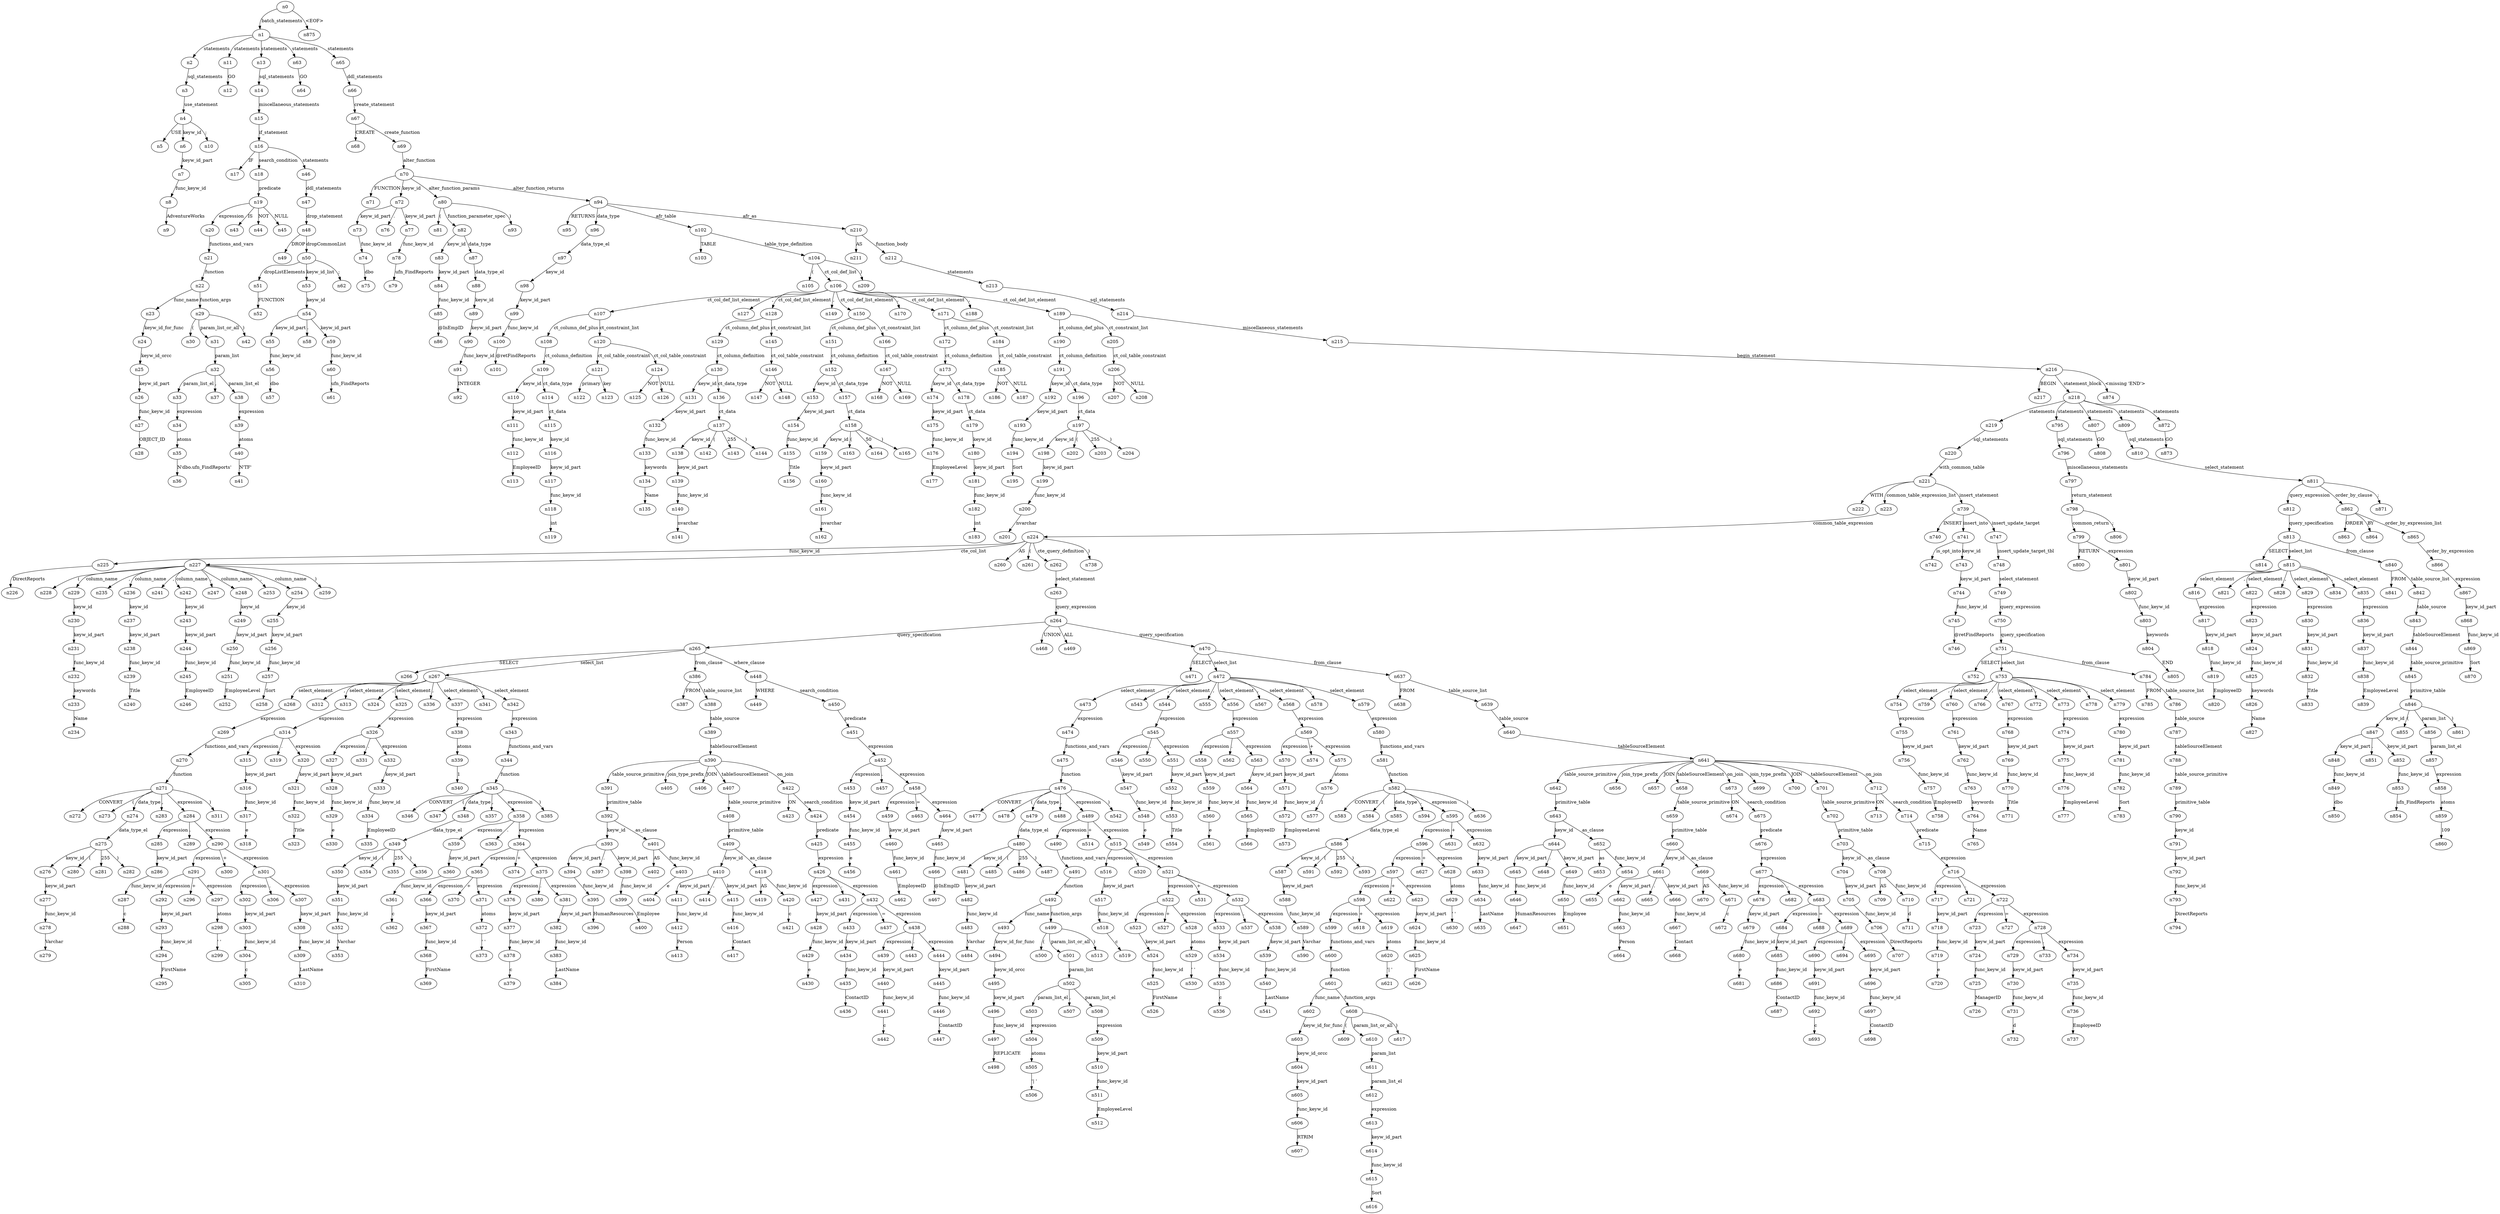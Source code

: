 digraph ParseTree {
  n0 -> n1 [label="batch_statements"];
  n1 -> n2 [label="statements"];
  n2 -> n3 [label="sql_statements"];
  n3 -> n4 [label="use_statement"];
  n4 -> n5 [label="USE"];
  n4 -> n6 [label="keyw_id"];
  n6 -> n7 [label="keyw_id_part"];
  n7 -> n8 [label="func_keyw_id"];
  n8 -> n9 [label="AdventureWorks"];
  n4 -> n10 [label=";"];
  n1 -> n11 [label="statements"];
  n11 -> n12 [label="GO"];
  n1 -> n13 [label="statements"];
  n13 -> n14 [label="sql_statements"];
  n14 -> n15 [label="miscellaneous_statements"];
  n15 -> n16 [label="if_statement"];
  n16 -> n17 [label="IF"];
  n16 -> n18 [label="search_condition"];
  n18 -> n19 [label="predicate"];
  n19 -> n20 [label="expression"];
  n20 -> n21 [label="functions_and_vars"];
  n21 -> n22 [label="function"];
  n22 -> n23 [label="func_name"];
  n23 -> n24 [label="keyw_id_for_func"];
  n24 -> n25 [label="keyw_id_orcc"];
  n25 -> n26 [label="keyw_id_part"];
  n26 -> n27 [label="func_keyw_id"];
  n27 -> n28 [label="OBJECT_ID"];
  n22 -> n29 [label="function_args"];
  n29 -> n30 [label="("];
  n29 -> n31 [label="param_list_or_all"];
  n31 -> n32 [label="param_list"];
  n32 -> n33 [label="param_list_el"];
  n33 -> n34 [label="expression"];
  n34 -> n35 [label="atoms"];
  n35 -> n36 [label="N'dbo.ufn_FindReports'"];
  n32 -> n37 [label=","];
  n32 -> n38 [label="param_list_el"];
  n38 -> n39 [label="expression"];
  n39 -> n40 [label="atoms"];
  n40 -> n41 [label="N'TF'"];
  n29 -> n42 [label=")"];
  n19 -> n43 [label="IS"];
  n19 -> n44 [label="NOT"];
  n19 -> n45 [label="NULL"];
  n16 -> n46 [label="statements"];
  n46 -> n47 [label="ddl_statements"];
  n47 -> n48 [label="drop_statement"];
  n48 -> n49 [label="DROP"];
  n48 -> n50 [label="dropCommonList"];
  n50 -> n51 [label="dropListElements"];
  n51 -> n52 [label="FUNCTION"];
  n50 -> n53 [label="keyw_id_list"];
  n53 -> n54 [label="keyw_id"];
  n54 -> n55 [label="keyw_id_part"];
  n55 -> n56 [label="func_keyw_id"];
  n56 -> n57 [label="dbo"];
  n54 -> n58 [label="."];
  n54 -> n59 [label="keyw_id_part"];
  n59 -> n60 [label="func_keyw_id"];
  n60 -> n61 [label="ufn_FindReports"];
  n50 -> n62 [label=";"];
  n1 -> n63 [label="statements"];
  n63 -> n64 [label="GO"];
  n1 -> n65 [label="statements"];
  n65 -> n66 [label="ddl_statements"];
  n66 -> n67 [label="create_statement"];
  n67 -> n68 [label="CREATE"];
  n67 -> n69 [label="create_function"];
  n69 -> n70 [label="alter_function"];
  n70 -> n71 [label="FUNCTION"];
  n70 -> n72 [label="keyw_id"];
  n72 -> n73 [label="keyw_id_part"];
  n73 -> n74 [label="func_keyw_id"];
  n74 -> n75 [label="dbo"];
  n72 -> n76 [label="."];
  n72 -> n77 [label="keyw_id_part"];
  n77 -> n78 [label="func_keyw_id"];
  n78 -> n79 [label="ufn_FindReports"];
  n70 -> n80 [label="alter_function_params"];
  n80 -> n81 [label="("];
  n80 -> n82 [label="function_parameter_spec"];
  n82 -> n83 [label="keyw_id"];
  n83 -> n84 [label="keyw_id_part"];
  n84 -> n85 [label="func_keyw_id"];
  n85 -> n86 [label="@InEmpID"];
  n82 -> n87 [label="data_type"];
  n87 -> n88 [label="data_type_el"];
  n88 -> n89 [label="keyw_id"];
  n89 -> n90 [label="keyw_id_part"];
  n90 -> n91 [label="func_keyw_id"];
  n91 -> n92 [label="INTEGER"];
  n80 -> n93 [label=")"];
  n70 -> n94 [label="alter_function_returns"];
  n94 -> n95 [label="RETURNS"];
  n94 -> n96 [label="data_type"];
  n96 -> n97 [label="data_type_el"];
  n97 -> n98 [label="keyw_id"];
  n98 -> n99 [label="keyw_id_part"];
  n99 -> n100 [label="func_keyw_id"];
  n100 -> n101 [label="@retFindReports"];
  n94 -> n102 [label="afr_table"];
  n102 -> n103 [label="TABLE"];
  n102 -> n104 [label="table_type_definition"];
  n104 -> n105 [label="("];
  n104 -> n106 [label="ct_col_def_list"];
  n106 -> n107 [label="ct_col_def_list_element"];
  n107 -> n108 [label="ct_column_def_plus"];
  n108 -> n109 [label="ct_column_definition"];
  n109 -> n110 [label="keyw_id"];
  n110 -> n111 [label="keyw_id_part"];
  n111 -> n112 [label="func_keyw_id"];
  n112 -> n113 [label="EmployeeID"];
  n109 -> n114 [label="ct_data_type"];
  n114 -> n115 [label="ct_data"];
  n115 -> n116 [label="keyw_id"];
  n116 -> n117 [label="keyw_id_part"];
  n117 -> n118 [label="func_keyw_id"];
  n118 -> n119 [label="int"];
  n107 -> n120 [label="ct_constraint_list"];
  n120 -> n121 [label="ct_col_table_constraint"];
  n121 -> n122 [label="primary"];
  n121 -> n123 [label="key"];
  n120 -> n124 [label="ct_col_table_constraint"];
  n124 -> n125 [label="NOT"];
  n124 -> n126 [label="NULL"];
  n106 -> n127 [label=","];
  n106 -> n128 [label="ct_col_def_list_element"];
  n128 -> n129 [label="ct_column_def_plus"];
  n129 -> n130 [label="ct_column_definition"];
  n130 -> n131 [label="keyw_id"];
  n131 -> n132 [label="keyw_id_part"];
  n132 -> n133 [label="func_keyw_id"];
  n133 -> n134 [label="keywords"];
  n134 -> n135 [label="Name"];
  n130 -> n136 [label="ct_data_type"];
  n136 -> n137 [label="ct_data"];
  n137 -> n138 [label="keyw_id"];
  n138 -> n139 [label="keyw_id_part"];
  n139 -> n140 [label="func_keyw_id"];
  n140 -> n141 [label="nvarchar"];
  n137 -> n142 [label="("];
  n137 -> n143 [label="255"];
  n137 -> n144 [label=")"];
  n128 -> n145 [label="ct_constraint_list"];
  n145 -> n146 [label="ct_col_table_constraint"];
  n146 -> n147 [label="NOT"];
  n146 -> n148 [label="NULL"];
  n106 -> n149 [label=","];
  n106 -> n150 [label="ct_col_def_list_element"];
  n150 -> n151 [label="ct_column_def_plus"];
  n151 -> n152 [label="ct_column_definition"];
  n152 -> n153 [label="keyw_id"];
  n153 -> n154 [label="keyw_id_part"];
  n154 -> n155 [label="func_keyw_id"];
  n155 -> n156 [label="Title"];
  n152 -> n157 [label="ct_data_type"];
  n157 -> n158 [label="ct_data"];
  n158 -> n159 [label="keyw_id"];
  n159 -> n160 [label="keyw_id_part"];
  n160 -> n161 [label="func_keyw_id"];
  n161 -> n162 [label="nvarchar"];
  n158 -> n163 [label="("];
  n158 -> n164 [label="50"];
  n158 -> n165 [label=")"];
  n150 -> n166 [label="ct_constraint_list"];
  n166 -> n167 [label="ct_col_table_constraint"];
  n167 -> n168 [label="NOT"];
  n167 -> n169 [label="NULL"];
  n106 -> n170 [label=","];
  n106 -> n171 [label="ct_col_def_list_element"];
  n171 -> n172 [label="ct_column_def_plus"];
  n172 -> n173 [label="ct_column_definition"];
  n173 -> n174 [label="keyw_id"];
  n174 -> n175 [label="keyw_id_part"];
  n175 -> n176 [label="func_keyw_id"];
  n176 -> n177 [label="EmployeeLevel"];
  n173 -> n178 [label="ct_data_type"];
  n178 -> n179 [label="ct_data"];
  n179 -> n180 [label="keyw_id"];
  n180 -> n181 [label="keyw_id_part"];
  n181 -> n182 [label="func_keyw_id"];
  n182 -> n183 [label="int"];
  n171 -> n184 [label="ct_constraint_list"];
  n184 -> n185 [label="ct_col_table_constraint"];
  n185 -> n186 [label="NOT"];
  n185 -> n187 [label="NULL"];
  n106 -> n188 [label=","];
  n106 -> n189 [label="ct_col_def_list_element"];
  n189 -> n190 [label="ct_column_def_plus"];
  n190 -> n191 [label="ct_column_definition"];
  n191 -> n192 [label="keyw_id"];
  n192 -> n193 [label="keyw_id_part"];
  n193 -> n194 [label="func_keyw_id"];
  n194 -> n195 [label="Sort"];
  n191 -> n196 [label="ct_data_type"];
  n196 -> n197 [label="ct_data"];
  n197 -> n198 [label="keyw_id"];
  n198 -> n199 [label="keyw_id_part"];
  n199 -> n200 [label="func_keyw_id"];
  n200 -> n201 [label="nvarchar"];
  n197 -> n202 [label="("];
  n197 -> n203 [label="255"];
  n197 -> n204 [label=")"];
  n189 -> n205 [label="ct_constraint_list"];
  n205 -> n206 [label="ct_col_table_constraint"];
  n206 -> n207 [label="NOT"];
  n206 -> n208 [label="NULL"];
  n104 -> n209 [label=")"];
  n94 -> n210 [label="afr_as"];
  n210 -> n211 [label="AS"];
  n210 -> n212 [label="function_body"];
  n212 -> n213 [label="statements"];
  n213 -> n214 [label="sql_statements"];
  n214 -> n215 [label="miscellaneous_statements"];
  n215 -> n216 [label="begin_statement"];
  n216 -> n217 [label="BEGIN"];
  n216 -> n218 [label="statement_block"];
  n218 -> n219 [label="statements"];
  n219 -> n220 [label="sql_statements"];
  n220 -> n221 [label="with_common_table"];
  n221 -> n222 [label="WITH"];
  n221 -> n223 [label="common_table_expression_list"];
  n223 -> n224 [label="common_table_expression"];
  n224 -> n225 [label="func_keyw_id"];
  n225 -> n226 [label="DirectReports"];
  n224 -> n227 [label="cte_col_list"];
  n227 -> n228 [label="("];
  n227 -> n229 [label="column_name"];
  n229 -> n230 [label="keyw_id"];
  n230 -> n231 [label="keyw_id_part"];
  n231 -> n232 [label="func_keyw_id"];
  n232 -> n233 [label="keywords"];
  n233 -> n234 [label="Name"];
  n227 -> n235 [label=","];
  n227 -> n236 [label="column_name"];
  n236 -> n237 [label="keyw_id"];
  n237 -> n238 [label="keyw_id_part"];
  n238 -> n239 [label="func_keyw_id"];
  n239 -> n240 [label="Title"];
  n227 -> n241 [label=","];
  n227 -> n242 [label="column_name"];
  n242 -> n243 [label="keyw_id"];
  n243 -> n244 [label="keyw_id_part"];
  n244 -> n245 [label="func_keyw_id"];
  n245 -> n246 [label="EmployeeID"];
  n227 -> n247 [label=","];
  n227 -> n248 [label="column_name"];
  n248 -> n249 [label="keyw_id"];
  n249 -> n250 [label="keyw_id_part"];
  n250 -> n251 [label="func_keyw_id"];
  n251 -> n252 [label="EmployeeLevel"];
  n227 -> n253 [label=","];
  n227 -> n254 [label="column_name"];
  n254 -> n255 [label="keyw_id"];
  n255 -> n256 [label="keyw_id_part"];
  n256 -> n257 [label="func_keyw_id"];
  n257 -> n258 [label="Sort"];
  n227 -> n259 [label=")"];
  n224 -> n260 [label="AS"];
  n224 -> n261 [label="("];
  n224 -> n262 [label="cte_query_definition"];
  n262 -> n263 [label="select_statement"];
  n263 -> n264 [label="query_expression"];
  n264 -> n265 [label="query_specification"];
  n265 -> n266 [label="SELECT"];
  n265 -> n267 [label="select_list"];
  n267 -> n268 [label="select_element"];
  n268 -> n269 [label="expression"];
  n269 -> n270 [label="functions_and_vars"];
  n270 -> n271 [label="function"];
  n271 -> n272 [label="CONVERT"];
  n271 -> n273 [label="("];
  n271 -> n274 [label="data_type"];
  n274 -> n275 [label="data_type_el"];
  n275 -> n276 [label="keyw_id"];
  n276 -> n277 [label="keyw_id_part"];
  n277 -> n278 [label="func_keyw_id"];
  n278 -> n279 [label="Varchar"];
  n275 -> n280 [label="("];
  n275 -> n281 [label="255"];
  n275 -> n282 [label=")"];
  n271 -> n283 [label=","];
  n271 -> n284 [label="expression"];
  n284 -> n285 [label="expression"];
  n285 -> n286 [label="keyw_id_part"];
  n286 -> n287 [label="func_keyw_id"];
  n287 -> n288 [label="c"];
  n284 -> n289 [label="."];
  n284 -> n290 [label="expression"];
  n290 -> n291 [label="expression"];
  n291 -> n292 [label="expression"];
  n292 -> n293 [label="keyw_id_part"];
  n293 -> n294 [label="func_keyw_id"];
  n294 -> n295 [label="FirstName"];
  n291 -> n296 [label="+"];
  n291 -> n297 [label="expression"];
  n297 -> n298 [label="atoms"];
  n298 -> n299 [label="' '"];
  n290 -> n300 [label="+"];
  n290 -> n301 [label="expression"];
  n301 -> n302 [label="expression"];
  n302 -> n303 [label="keyw_id_part"];
  n303 -> n304 [label="func_keyw_id"];
  n304 -> n305 [label="c"];
  n301 -> n306 [label="."];
  n301 -> n307 [label="expression"];
  n307 -> n308 [label="keyw_id_part"];
  n308 -> n309 [label="func_keyw_id"];
  n309 -> n310 [label="LastName"];
  n271 -> n311 [label=")"];
  n267 -> n312 [label=","];
  n267 -> n313 [label="select_element"];
  n313 -> n314 [label="expression"];
  n314 -> n315 [label="expression"];
  n315 -> n316 [label="keyw_id_part"];
  n316 -> n317 [label="func_keyw_id"];
  n317 -> n318 [label="e"];
  n314 -> n319 [label="."];
  n314 -> n320 [label="expression"];
  n320 -> n321 [label="keyw_id_part"];
  n321 -> n322 [label="func_keyw_id"];
  n322 -> n323 [label="Title"];
  n267 -> n324 [label=","];
  n267 -> n325 [label="select_element"];
  n325 -> n326 [label="expression"];
  n326 -> n327 [label="expression"];
  n327 -> n328 [label="keyw_id_part"];
  n328 -> n329 [label="func_keyw_id"];
  n329 -> n330 [label="e"];
  n326 -> n331 [label="."];
  n326 -> n332 [label="expression"];
  n332 -> n333 [label="keyw_id_part"];
  n333 -> n334 [label="func_keyw_id"];
  n334 -> n335 [label="EmployeeID"];
  n267 -> n336 [label=","];
  n267 -> n337 [label="select_element"];
  n337 -> n338 [label="expression"];
  n338 -> n339 [label="atoms"];
  n339 -> n340 [label="1"];
  n267 -> n341 [label=","];
  n267 -> n342 [label="select_element"];
  n342 -> n343 [label="expression"];
  n343 -> n344 [label="functions_and_vars"];
  n344 -> n345 [label="function"];
  n345 -> n346 [label="CONVERT"];
  n345 -> n347 [label="("];
  n345 -> n348 [label="data_type"];
  n348 -> n349 [label="data_type_el"];
  n349 -> n350 [label="keyw_id"];
  n350 -> n351 [label="keyw_id_part"];
  n351 -> n352 [label="func_keyw_id"];
  n352 -> n353 [label="Varchar"];
  n349 -> n354 [label="("];
  n349 -> n355 [label="255"];
  n349 -> n356 [label=")"];
  n345 -> n357 [label=","];
  n345 -> n358 [label="expression"];
  n358 -> n359 [label="expression"];
  n359 -> n360 [label="keyw_id_part"];
  n360 -> n361 [label="func_keyw_id"];
  n361 -> n362 [label="c"];
  n358 -> n363 [label="."];
  n358 -> n364 [label="expression"];
  n364 -> n365 [label="expression"];
  n365 -> n366 [label="expression"];
  n366 -> n367 [label="keyw_id_part"];
  n367 -> n368 [label="func_keyw_id"];
  n368 -> n369 [label="FirstName"];
  n365 -> n370 [label="+"];
  n365 -> n371 [label="expression"];
  n371 -> n372 [label="atoms"];
  n372 -> n373 [label="' '"];
  n364 -> n374 [label="+"];
  n364 -> n375 [label="expression"];
  n375 -> n376 [label="expression"];
  n376 -> n377 [label="keyw_id_part"];
  n377 -> n378 [label="func_keyw_id"];
  n378 -> n379 [label="c"];
  n375 -> n380 [label="."];
  n375 -> n381 [label="expression"];
  n381 -> n382 [label="keyw_id_part"];
  n382 -> n383 [label="func_keyw_id"];
  n383 -> n384 [label="LastName"];
  n345 -> n385 [label=")"];
  n265 -> n386 [label="from_clause"];
  n386 -> n387 [label="FROM"];
  n386 -> n388 [label="table_source_list"];
  n388 -> n389 [label="table_source"];
  n389 -> n390 [label="tableSourceElement"];
  n390 -> n391 [label="table_source_primitive"];
  n391 -> n392 [label="primitive_table"];
  n392 -> n393 [label="keyw_id"];
  n393 -> n394 [label="keyw_id_part"];
  n394 -> n395 [label="func_keyw_id"];
  n395 -> n396 [label="HumanResources"];
  n393 -> n397 [label="."];
  n393 -> n398 [label="keyw_id_part"];
  n398 -> n399 [label="func_keyw_id"];
  n399 -> n400 [label="Employee"];
  n392 -> n401 [label="as_clause"];
  n401 -> n402 [label="AS"];
  n401 -> n403 [label="func_keyw_id"];
  n403 -> n404 [label="e"];
  n390 -> n405 [label="join_type_prefix"];
  n390 -> n406 [label="JOIN"];
  n390 -> n407 [label="tableSourceElement"];
  n407 -> n408 [label="table_source_primitive"];
  n408 -> n409 [label="primitive_table"];
  n409 -> n410 [label="keyw_id"];
  n410 -> n411 [label="keyw_id_part"];
  n411 -> n412 [label="func_keyw_id"];
  n412 -> n413 [label="Person"];
  n410 -> n414 [label="."];
  n410 -> n415 [label="keyw_id_part"];
  n415 -> n416 [label="func_keyw_id"];
  n416 -> n417 [label="Contact"];
  n409 -> n418 [label="as_clause"];
  n418 -> n419 [label="AS"];
  n418 -> n420 [label="func_keyw_id"];
  n420 -> n421 [label="c"];
  n390 -> n422 [label="on_join"];
  n422 -> n423 [label="ON"];
  n422 -> n424 [label="search_condition"];
  n424 -> n425 [label="predicate"];
  n425 -> n426 [label="expression"];
  n426 -> n427 [label="expression"];
  n427 -> n428 [label="keyw_id_part"];
  n428 -> n429 [label="func_keyw_id"];
  n429 -> n430 [label="e"];
  n426 -> n431 [label="."];
  n426 -> n432 [label="expression"];
  n432 -> n433 [label="expression"];
  n433 -> n434 [label="keyw_id_part"];
  n434 -> n435 [label="func_keyw_id"];
  n435 -> n436 [label="ContactID"];
  n432 -> n437 [label="="];
  n432 -> n438 [label="expression"];
  n438 -> n439 [label="expression"];
  n439 -> n440 [label="keyw_id_part"];
  n440 -> n441 [label="func_keyw_id"];
  n441 -> n442 [label="c"];
  n438 -> n443 [label="."];
  n438 -> n444 [label="expression"];
  n444 -> n445 [label="keyw_id_part"];
  n445 -> n446 [label="func_keyw_id"];
  n446 -> n447 [label="ContactID"];
  n265 -> n448 [label="where_clause"];
  n448 -> n449 [label="WHERE"];
  n448 -> n450 [label="search_condition"];
  n450 -> n451 [label="predicate"];
  n451 -> n452 [label="expression"];
  n452 -> n453 [label="expression"];
  n453 -> n454 [label="keyw_id_part"];
  n454 -> n455 [label="func_keyw_id"];
  n455 -> n456 [label="e"];
  n452 -> n457 [label="."];
  n452 -> n458 [label="expression"];
  n458 -> n459 [label="expression"];
  n459 -> n460 [label="keyw_id_part"];
  n460 -> n461 [label="func_keyw_id"];
  n461 -> n462 [label="EmployeeID"];
  n458 -> n463 [label="="];
  n458 -> n464 [label="expression"];
  n464 -> n465 [label="keyw_id_part"];
  n465 -> n466 [label="func_keyw_id"];
  n466 -> n467 [label="@InEmpID"];
  n264 -> n468 [label="UNION"];
  n264 -> n469 [label="ALL"];
  n264 -> n470 [label="query_specification"];
  n470 -> n471 [label="SELECT"];
  n470 -> n472 [label="select_list"];
  n472 -> n473 [label="select_element"];
  n473 -> n474 [label="expression"];
  n474 -> n475 [label="functions_and_vars"];
  n475 -> n476 [label="function"];
  n476 -> n477 [label="CONVERT"];
  n476 -> n478 [label="("];
  n476 -> n479 [label="data_type"];
  n479 -> n480 [label="data_type_el"];
  n480 -> n481 [label="keyw_id"];
  n481 -> n482 [label="keyw_id_part"];
  n482 -> n483 [label="func_keyw_id"];
  n483 -> n484 [label="Varchar"];
  n480 -> n485 [label="("];
  n480 -> n486 [label="255"];
  n480 -> n487 [label=")"];
  n476 -> n488 [label=","];
  n476 -> n489 [label="expression"];
  n489 -> n490 [label="expression"];
  n490 -> n491 [label="functions_and_vars"];
  n491 -> n492 [label="function"];
  n492 -> n493 [label="func_name"];
  n493 -> n494 [label="keyw_id_for_func"];
  n494 -> n495 [label="keyw_id_orcc"];
  n495 -> n496 [label="keyw_id_part"];
  n496 -> n497 [label="func_keyw_id"];
  n497 -> n498 [label="REPLICATE"];
  n492 -> n499 [label="function_args"];
  n499 -> n500 [label="("];
  n499 -> n501 [label="param_list_or_all"];
  n501 -> n502 [label="param_list"];
  n502 -> n503 [label="param_list_el"];
  n503 -> n504 [label="expression"];
  n504 -> n505 [label="atoms"];
  n505 -> n506 [label="'| '"];
  n502 -> n507 [label=","];
  n502 -> n508 [label="param_list_el"];
  n508 -> n509 [label="expression"];
  n509 -> n510 [label="keyw_id_part"];
  n510 -> n511 [label="func_keyw_id"];
  n511 -> n512 [label="EmployeeLevel"];
  n499 -> n513 [label=")"];
  n489 -> n514 [label="+"];
  n489 -> n515 [label="expression"];
  n515 -> n516 [label="expression"];
  n516 -> n517 [label="keyw_id_part"];
  n517 -> n518 [label="func_keyw_id"];
  n518 -> n519 [label="c"];
  n515 -> n520 [label="."];
  n515 -> n521 [label="expression"];
  n521 -> n522 [label="expression"];
  n522 -> n523 [label="expression"];
  n523 -> n524 [label="keyw_id_part"];
  n524 -> n525 [label="func_keyw_id"];
  n525 -> n526 [label="FirstName"];
  n522 -> n527 [label="+"];
  n522 -> n528 [label="expression"];
  n528 -> n529 [label="atoms"];
  n529 -> n530 [label="' '"];
  n521 -> n531 [label="+"];
  n521 -> n532 [label="expression"];
  n532 -> n533 [label="expression"];
  n533 -> n534 [label="keyw_id_part"];
  n534 -> n535 [label="func_keyw_id"];
  n535 -> n536 [label="c"];
  n532 -> n537 [label="."];
  n532 -> n538 [label="expression"];
  n538 -> n539 [label="keyw_id_part"];
  n539 -> n540 [label="func_keyw_id"];
  n540 -> n541 [label="LastName"];
  n476 -> n542 [label=")"];
  n472 -> n543 [label=","];
  n472 -> n544 [label="select_element"];
  n544 -> n545 [label="expression"];
  n545 -> n546 [label="expression"];
  n546 -> n547 [label="keyw_id_part"];
  n547 -> n548 [label="func_keyw_id"];
  n548 -> n549 [label="e"];
  n545 -> n550 [label="."];
  n545 -> n551 [label="expression"];
  n551 -> n552 [label="keyw_id_part"];
  n552 -> n553 [label="func_keyw_id"];
  n553 -> n554 [label="Title"];
  n472 -> n555 [label=","];
  n472 -> n556 [label="select_element"];
  n556 -> n557 [label="expression"];
  n557 -> n558 [label="expression"];
  n558 -> n559 [label="keyw_id_part"];
  n559 -> n560 [label="func_keyw_id"];
  n560 -> n561 [label="e"];
  n557 -> n562 [label="."];
  n557 -> n563 [label="expression"];
  n563 -> n564 [label="keyw_id_part"];
  n564 -> n565 [label="func_keyw_id"];
  n565 -> n566 [label="EmployeeID"];
  n472 -> n567 [label=","];
  n472 -> n568 [label="select_element"];
  n568 -> n569 [label="expression"];
  n569 -> n570 [label="expression"];
  n570 -> n571 [label="keyw_id_part"];
  n571 -> n572 [label="func_keyw_id"];
  n572 -> n573 [label="EmployeeLevel"];
  n569 -> n574 [label="+"];
  n569 -> n575 [label="expression"];
  n575 -> n576 [label="atoms"];
  n576 -> n577 [label="1"];
  n472 -> n578 [label=","];
  n472 -> n579 [label="select_element"];
  n579 -> n580 [label="expression"];
  n580 -> n581 [label="functions_and_vars"];
  n581 -> n582 [label="function"];
  n582 -> n583 [label="CONVERT"];
  n582 -> n584 [label="("];
  n582 -> n585 [label="data_type"];
  n585 -> n586 [label="data_type_el"];
  n586 -> n587 [label="keyw_id"];
  n587 -> n588 [label="keyw_id_part"];
  n588 -> n589 [label="func_keyw_id"];
  n589 -> n590 [label="Varchar"];
  n586 -> n591 [label="("];
  n586 -> n592 [label="255"];
  n586 -> n593 [label=")"];
  n582 -> n594 [label=","];
  n582 -> n595 [label="expression"];
  n595 -> n596 [label="expression"];
  n596 -> n597 [label="expression"];
  n597 -> n598 [label="expression"];
  n598 -> n599 [label="expression"];
  n599 -> n600 [label="functions_and_vars"];
  n600 -> n601 [label="function"];
  n601 -> n602 [label="func_name"];
  n602 -> n603 [label="keyw_id_for_func"];
  n603 -> n604 [label="keyw_id_orcc"];
  n604 -> n605 [label="keyw_id_part"];
  n605 -> n606 [label="func_keyw_id"];
  n606 -> n607 [label="RTRIM"];
  n601 -> n608 [label="function_args"];
  n608 -> n609 [label="("];
  n608 -> n610 [label="param_list_or_all"];
  n610 -> n611 [label="param_list"];
  n611 -> n612 [label="param_list_el"];
  n612 -> n613 [label="expression"];
  n613 -> n614 [label="keyw_id_part"];
  n614 -> n615 [label="func_keyw_id"];
  n615 -> n616 [label="Sort"];
  n608 -> n617 [label=")"];
  n598 -> n618 [label="+"];
  n598 -> n619 [label="expression"];
  n619 -> n620 [label="atoms"];
  n620 -> n621 [label="'| '"];
  n597 -> n622 [label="+"];
  n597 -> n623 [label="expression"];
  n623 -> n624 [label="keyw_id_part"];
  n624 -> n625 [label="func_keyw_id"];
  n625 -> n626 [label="FirstName"];
  n596 -> n627 [label="+"];
  n596 -> n628 [label="expression"];
  n628 -> n629 [label="atoms"];
  n629 -> n630 [label="' '"];
  n595 -> n631 [label="+"];
  n595 -> n632 [label="expression"];
  n632 -> n633 [label="keyw_id_part"];
  n633 -> n634 [label="func_keyw_id"];
  n634 -> n635 [label="LastName"];
  n582 -> n636 [label=")"];
  n470 -> n637 [label="from_clause"];
  n637 -> n638 [label="FROM"];
  n637 -> n639 [label="table_source_list"];
  n639 -> n640 [label="table_source"];
  n640 -> n641 [label="tableSourceElement"];
  n641 -> n642 [label="table_source_primitive"];
  n642 -> n643 [label="primitive_table"];
  n643 -> n644 [label="keyw_id"];
  n644 -> n645 [label="keyw_id_part"];
  n645 -> n646 [label="func_keyw_id"];
  n646 -> n647 [label="HumanResources"];
  n644 -> n648 [label="."];
  n644 -> n649 [label="keyw_id_part"];
  n649 -> n650 [label="func_keyw_id"];
  n650 -> n651 [label="Employee"];
  n643 -> n652 [label="as_clause"];
  n652 -> n653 [label="as"];
  n652 -> n654 [label="func_keyw_id"];
  n654 -> n655 [label="e"];
  n641 -> n656 [label="join_type_prefix"];
  n641 -> n657 [label="JOIN"];
  n641 -> n658 [label="tableSourceElement"];
  n658 -> n659 [label="table_source_primitive"];
  n659 -> n660 [label="primitive_table"];
  n660 -> n661 [label="keyw_id"];
  n661 -> n662 [label="keyw_id_part"];
  n662 -> n663 [label="func_keyw_id"];
  n663 -> n664 [label="Person"];
  n661 -> n665 [label="."];
  n661 -> n666 [label="keyw_id_part"];
  n666 -> n667 [label="func_keyw_id"];
  n667 -> n668 [label="Contact"];
  n660 -> n669 [label="as_clause"];
  n669 -> n670 [label="AS"];
  n669 -> n671 [label="func_keyw_id"];
  n671 -> n672 [label="c"];
  n641 -> n673 [label="on_join"];
  n673 -> n674 [label="ON"];
  n673 -> n675 [label="search_condition"];
  n675 -> n676 [label="predicate"];
  n676 -> n677 [label="expression"];
  n677 -> n678 [label="expression"];
  n678 -> n679 [label="keyw_id_part"];
  n679 -> n680 [label="func_keyw_id"];
  n680 -> n681 [label="e"];
  n677 -> n682 [label="."];
  n677 -> n683 [label="expression"];
  n683 -> n684 [label="expression"];
  n684 -> n685 [label="keyw_id_part"];
  n685 -> n686 [label="func_keyw_id"];
  n686 -> n687 [label="ContactID"];
  n683 -> n688 [label="="];
  n683 -> n689 [label="expression"];
  n689 -> n690 [label="expression"];
  n690 -> n691 [label="keyw_id_part"];
  n691 -> n692 [label="func_keyw_id"];
  n692 -> n693 [label="c"];
  n689 -> n694 [label="."];
  n689 -> n695 [label="expression"];
  n695 -> n696 [label="keyw_id_part"];
  n696 -> n697 [label="func_keyw_id"];
  n697 -> n698 [label="ContactID"];
  n641 -> n699 [label="join_type_prefix"];
  n641 -> n700 [label="JOIN"];
  n641 -> n701 [label="tableSourceElement"];
  n701 -> n702 [label="table_source_primitive"];
  n702 -> n703 [label="primitive_table"];
  n703 -> n704 [label="keyw_id"];
  n704 -> n705 [label="keyw_id_part"];
  n705 -> n706 [label="func_keyw_id"];
  n706 -> n707 [label="DirectReports"];
  n703 -> n708 [label="as_clause"];
  n708 -> n709 [label="AS"];
  n708 -> n710 [label="func_keyw_id"];
  n710 -> n711 [label="d"];
  n641 -> n712 [label="on_join"];
  n712 -> n713 [label="ON"];
  n712 -> n714 [label="search_condition"];
  n714 -> n715 [label="predicate"];
  n715 -> n716 [label="expression"];
  n716 -> n717 [label="expression"];
  n717 -> n718 [label="keyw_id_part"];
  n718 -> n719 [label="func_keyw_id"];
  n719 -> n720 [label="e"];
  n716 -> n721 [label="."];
  n716 -> n722 [label="expression"];
  n722 -> n723 [label="expression"];
  n723 -> n724 [label="keyw_id_part"];
  n724 -> n725 [label="func_keyw_id"];
  n725 -> n726 [label="ManagerID"];
  n722 -> n727 [label="="];
  n722 -> n728 [label="expression"];
  n728 -> n729 [label="expression"];
  n729 -> n730 [label="keyw_id_part"];
  n730 -> n731 [label="func_keyw_id"];
  n731 -> n732 [label="d"];
  n728 -> n733 [label="."];
  n728 -> n734 [label="expression"];
  n734 -> n735 [label="keyw_id_part"];
  n735 -> n736 [label="func_keyw_id"];
  n736 -> n737 [label="EmployeeID"];
  n224 -> n738 [label=")"];
  n221 -> n739 [label="insert_statement"];
  n739 -> n740 [label="INSERT"];
  n739 -> n741 [label="insert_into"];
  n741 -> n742 [label="is_opt_into"];
  n741 -> n743 [label="keyw_id"];
  n743 -> n744 [label="keyw_id_part"];
  n744 -> n745 [label="func_keyw_id"];
  n745 -> n746 [label="@retFindReports"];
  n739 -> n747 [label="insert_update_target"];
  n747 -> n748 [label="insert_update_target_tbl"];
  n748 -> n749 [label="select_statement"];
  n749 -> n750 [label="query_expression"];
  n750 -> n751 [label="query_specification"];
  n751 -> n752 [label="SELECT"];
  n751 -> n753 [label="select_list"];
  n753 -> n754 [label="select_element"];
  n754 -> n755 [label="expression"];
  n755 -> n756 [label="keyw_id_part"];
  n756 -> n757 [label="func_keyw_id"];
  n757 -> n758 [label="EmployeeID"];
  n753 -> n759 [label=","];
  n753 -> n760 [label="select_element"];
  n760 -> n761 [label="expression"];
  n761 -> n762 [label="keyw_id_part"];
  n762 -> n763 [label="func_keyw_id"];
  n763 -> n764 [label="keywords"];
  n764 -> n765 [label="Name"];
  n753 -> n766 [label=","];
  n753 -> n767 [label="select_element"];
  n767 -> n768 [label="expression"];
  n768 -> n769 [label="keyw_id_part"];
  n769 -> n770 [label="func_keyw_id"];
  n770 -> n771 [label="Title"];
  n753 -> n772 [label=","];
  n753 -> n773 [label="select_element"];
  n773 -> n774 [label="expression"];
  n774 -> n775 [label="keyw_id_part"];
  n775 -> n776 [label="func_keyw_id"];
  n776 -> n777 [label="EmployeeLevel"];
  n753 -> n778 [label=","];
  n753 -> n779 [label="select_element"];
  n779 -> n780 [label="expression"];
  n780 -> n781 [label="keyw_id_part"];
  n781 -> n782 [label="func_keyw_id"];
  n782 -> n783 [label="Sort"];
  n751 -> n784 [label="from_clause"];
  n784 -> n785 [label="FROM"];
  n784 -> n786 [label="table_source_list"];
  n786 -> n787 [label="table_source"];
  n787 -> n788 [label="tableSourceElement"];
  n788 -> n789 [label="table_source_primitive"];
  n789 -> n790 [label="primitive_table"];
  n790 -> n791 [label="keyw_id"];
  n791 -> n792 [label="keyw_id_part"];
  n792 -> n793 [label="func_keyw_id"];
  n793 -> n794 [label="DirectReports"];
  n218 -> n795 [label="statements"];
  n795 -> n796 [label="sql_statements"];
  n796 -> n797 [label="miscellaneous_statements"];
  n797 -> n798 [label="return_statement"];
  n798 -> n799 [label="common_return"];
  n799 -> n800 [label="RETURN"];
  n799 -> n801 [label="expression"];
  n801 -> n802 [label="keyw_id_part"];
  n802 -> n803 [label="func_keyw_id"];
  n803 -> n804 [label="keywords"];
  n804 -> n805 [label="END"];
  n798 -> n806 [label=";"];
  n218 -> n807 [label="statements"];
  n807 -> n808 [label="GO"];
  n218 -> n809 [label="statements"];
  n809 -> n810 [label="sql_statements"];
  n810 -> n811 [label="select_statement"];
  n811 -> n812 [label="query_expression"];
  n812 -> n813 [label="query_specification"];
  n813 -> n814 [label="SELECT"];
  n813 -> n815 [label="select_list"];
  n815 -> n816 [label="select_element"];
  n816 -> n817 [label="expression"];
  n817 -> n818 [label="keyw_id_part"];
  n818 -> n819 [label="func_keyw_id"];
  n819 -> n820 [label="EmployeeID"];
  n815 -> n821 [label=","];
  n815 -> n822 [label="select_element"];
  n822 -> n823 [label="expression"];
  n823 -> n824 [label="keyw_id_part"];
  n824 -> n825 [label="func_keyw_id"];
  n825 -> n826 [label="keywords"];
  n826 -> n827 [label="Name"];
  n815 -> n828 [label=","];
  n815 -> n829 [label="select_element"];
  n829 -> n830 [label="expression"];
  n830 -> n831 [label="keyw_id_part"];
  n831 -> n832 [label="func_keyw_id"];
  n832 -> n833 [label="Title"];
  n815 -> n834 [label=","];
  n815 -> n835 [label="select_element"];
  n835 -> n836 [label="expression"];
  n836 -> n837 [label="keyw_id_part"];
  n837 -> n838 [label="func_keyw_id"];
  n838 -> n839 [label="EmployeeLevel"];
  n813 -> n840 [label="from_clause"];
  n840 -> n841 [label="FROM"];
  n840 -> n842 [label="table_source_list"];
  n842 -> n843 [label="table_source"];
  n843 -> n844 [label="tableSourceElement"];
  n844 -> n845 [label="table_source_primitive"];
  n845 -> n846 [label="primitive_table"];
  n846 -> n847 [label="keyw_id"];
  n847 -> n848 [label="keyw_id_part"];
  n848 -> n849 [label="func_keyw_id"];
  n849 -> n850 [label="dbo"];
  n847 -> n851 [label="."];
  n847 -> n852 [label="keyw_id_part"];
  n852 -> n853 [label="func_keyw_id"];
  n853 -> n854 [label="ufn_FindReports"];
  n846 -> n855 [label="("];
  n846 -> n856 [label="param_list"];
  n856 -> n857 [label="param_list_el"];
  n857 -> n858 [label="expression"];
  n858 -> n859 [label="atoms"];
  n859 -> n860 [label="109"];
  n846 -> n861 [label=")"];
  n811 -> n862 [label="order_by_clause"];
  n862 -> n863 [label="ORDER"];
  n862 -> n864 [label="BY"];
  n862 -> n865 [label="order_by_expression_list"];
  n865 -> n866 [label="order_by_expression"];
  n866 -> n867 [label="expression"];
  n867 -> n868 [label="keyw_id_part"];
  n868 -> n869 [label="func_keyw_id"];
  n869 -> n870 [label="Sort"];
  n811 -> n871 [label=";"];
  n218 -> n872 [label="statements"];
  n872 -> n873 [label="GO"];
  n216 -> n874 [label="<missing 'END'>"];
  n0 -> n875 [label="<EOF>"];
}